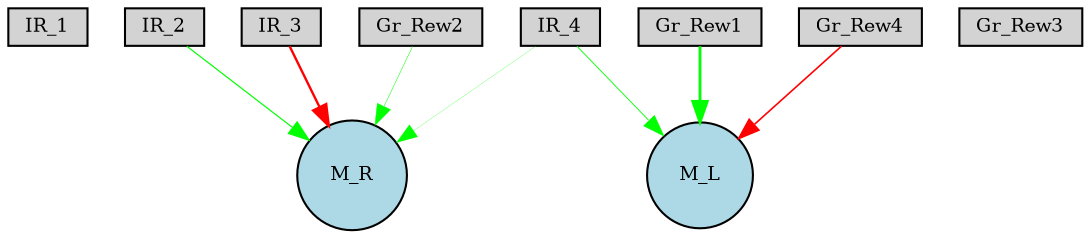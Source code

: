 digraph {
	node [fontsize=9 height=0.2 shape=circle width=0.2]
	IR_1 [fillcolor=lightgray shape=box style=filled]
	IR_2 [fillcolor=lightgray shape=box style=filled]
	IR_3 [fillcolor=lightgray shape=box style=filled]
	IR_4 [fillcolor=lightgray shape=box style=filled]
	Gr_Rew1 [fillcolor=lightgray shape=box style=filled]
	Gr_Rew2 [fillcolor=lightgray shape=box style=filled]
	Gr_Rew3 [fillcolor=lightgray shape=box style=filled]
	Gr_Rew4 [fillcolor=lightgray shape=box style=filled]
	M_L [fillcolor=lightblue style=filled]
	M_R [fillcolor=lightblue style=filled]
	Gr_Rew1 -> M_L [color=green penwidth=1.33611224625 style=solid]
	IR_2 -> M_R [color=green penwidth=0.565723828788 style=solid]
	Gr_Rew2 -> M_R [color=green penwidth=0.233035700781 style=solid]
	IR_3 -> M_R [color=red penwidth=1.13765091873 style=solid]
	IR_4 -> M_R [color=green penwidth=0.115109896721 style=solid]
	IR_4 -> M_L [color=green penwidth=0.421285151094 style=solid]
	Gr_Rew4 -> M_L [color=red penwidth=0.773769629033 style=solid]
}
